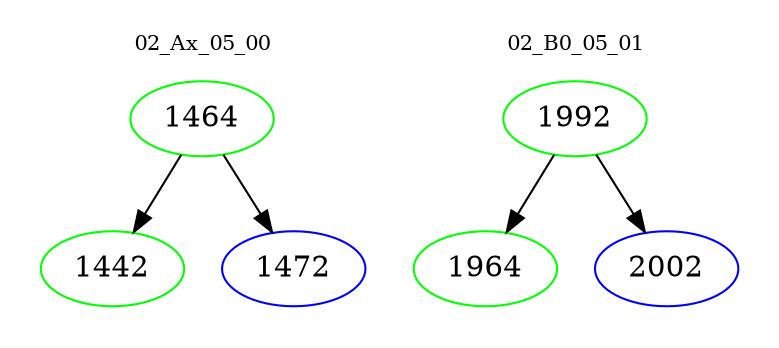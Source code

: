 digraph{
subgraph cluster_0 {
color = white
label = "02_Ax_05_00";
fontsize=10;
T0_1464 [label="1464", color="green"]
T0_1464 -> T0_1442 [color="black"]
T0_1442 [label="1442", color="green"]
T0_1464 -> T0_1472 [color="black"]
T0_1472 [label="1472", color="blue"]
}
subgraph cluster_1 {
color = white
label = "02_B0_05_01";
fontsize=10;
T1_1992 [label="1992", color="green"]
T1_1992 -> T1_1964 [color="black"]
T1_1964 [label="1964", color="green"]
T1_1992 -> T1_2002 [color="black"]
T1_2002 [label="2002", color="blue"]
}
}
